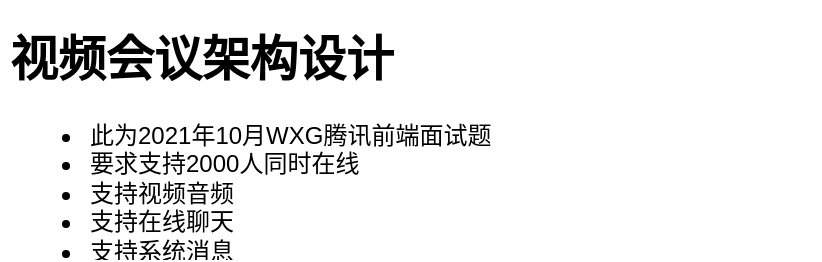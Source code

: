 <mxfile version="15.4.0" type="device"><diagram id="qU92sZKDxJHe7IrxL7hQ" name="第 1 页"><mxGraphModel dx="1186" dy="680" grid="1" gridSize="10" guides="1" tooltips="1" connect="1" arrows="1" fold="1" page="1" pageScale="1" pageWidth="827" pageHeight="1169" math="0" shadow="0"><root><mxCell id="0"/><mxCell id="1" parent="0"/><mxCell id="JYHanX-4Rx41gtc2p06V-88" value="&lt;h1&gt;视频会议架构设计&lt;/h1&gt;&lt;p&gt;&lt;/p&gt;&lt;ul&gt;&lt;li&gt;此为2021年10月WXG腾讯前端面试题&lt;/li&gt;&lt;li&gt;要求支持2000人同时在线&lt;/li&gt;&lt;li&gt;支持视频音频&lt;/li&gt;&lt;li&gt;支持在线聊天&lt;/li&gt;&lt;li&gt;支持系统消息&lt;/li&gt;&lt;li&gt;高可用,低延迟&lt;/li&gt;&lt;/ul&gt;&lt;p&gt;&lt;/p&gt;" style="text;html=1;strokeColor=none;fillColor=none;spacing=5;spacingTop=-20;whiteSpace=wrap;overflow=hidden;rounded=0;" vertex="1" parent="1"><mxGeometry x="110" y="100" width="410" height="120" as="geometry"/></mxCell></root></mxGraphModel></diagram></mxfile>